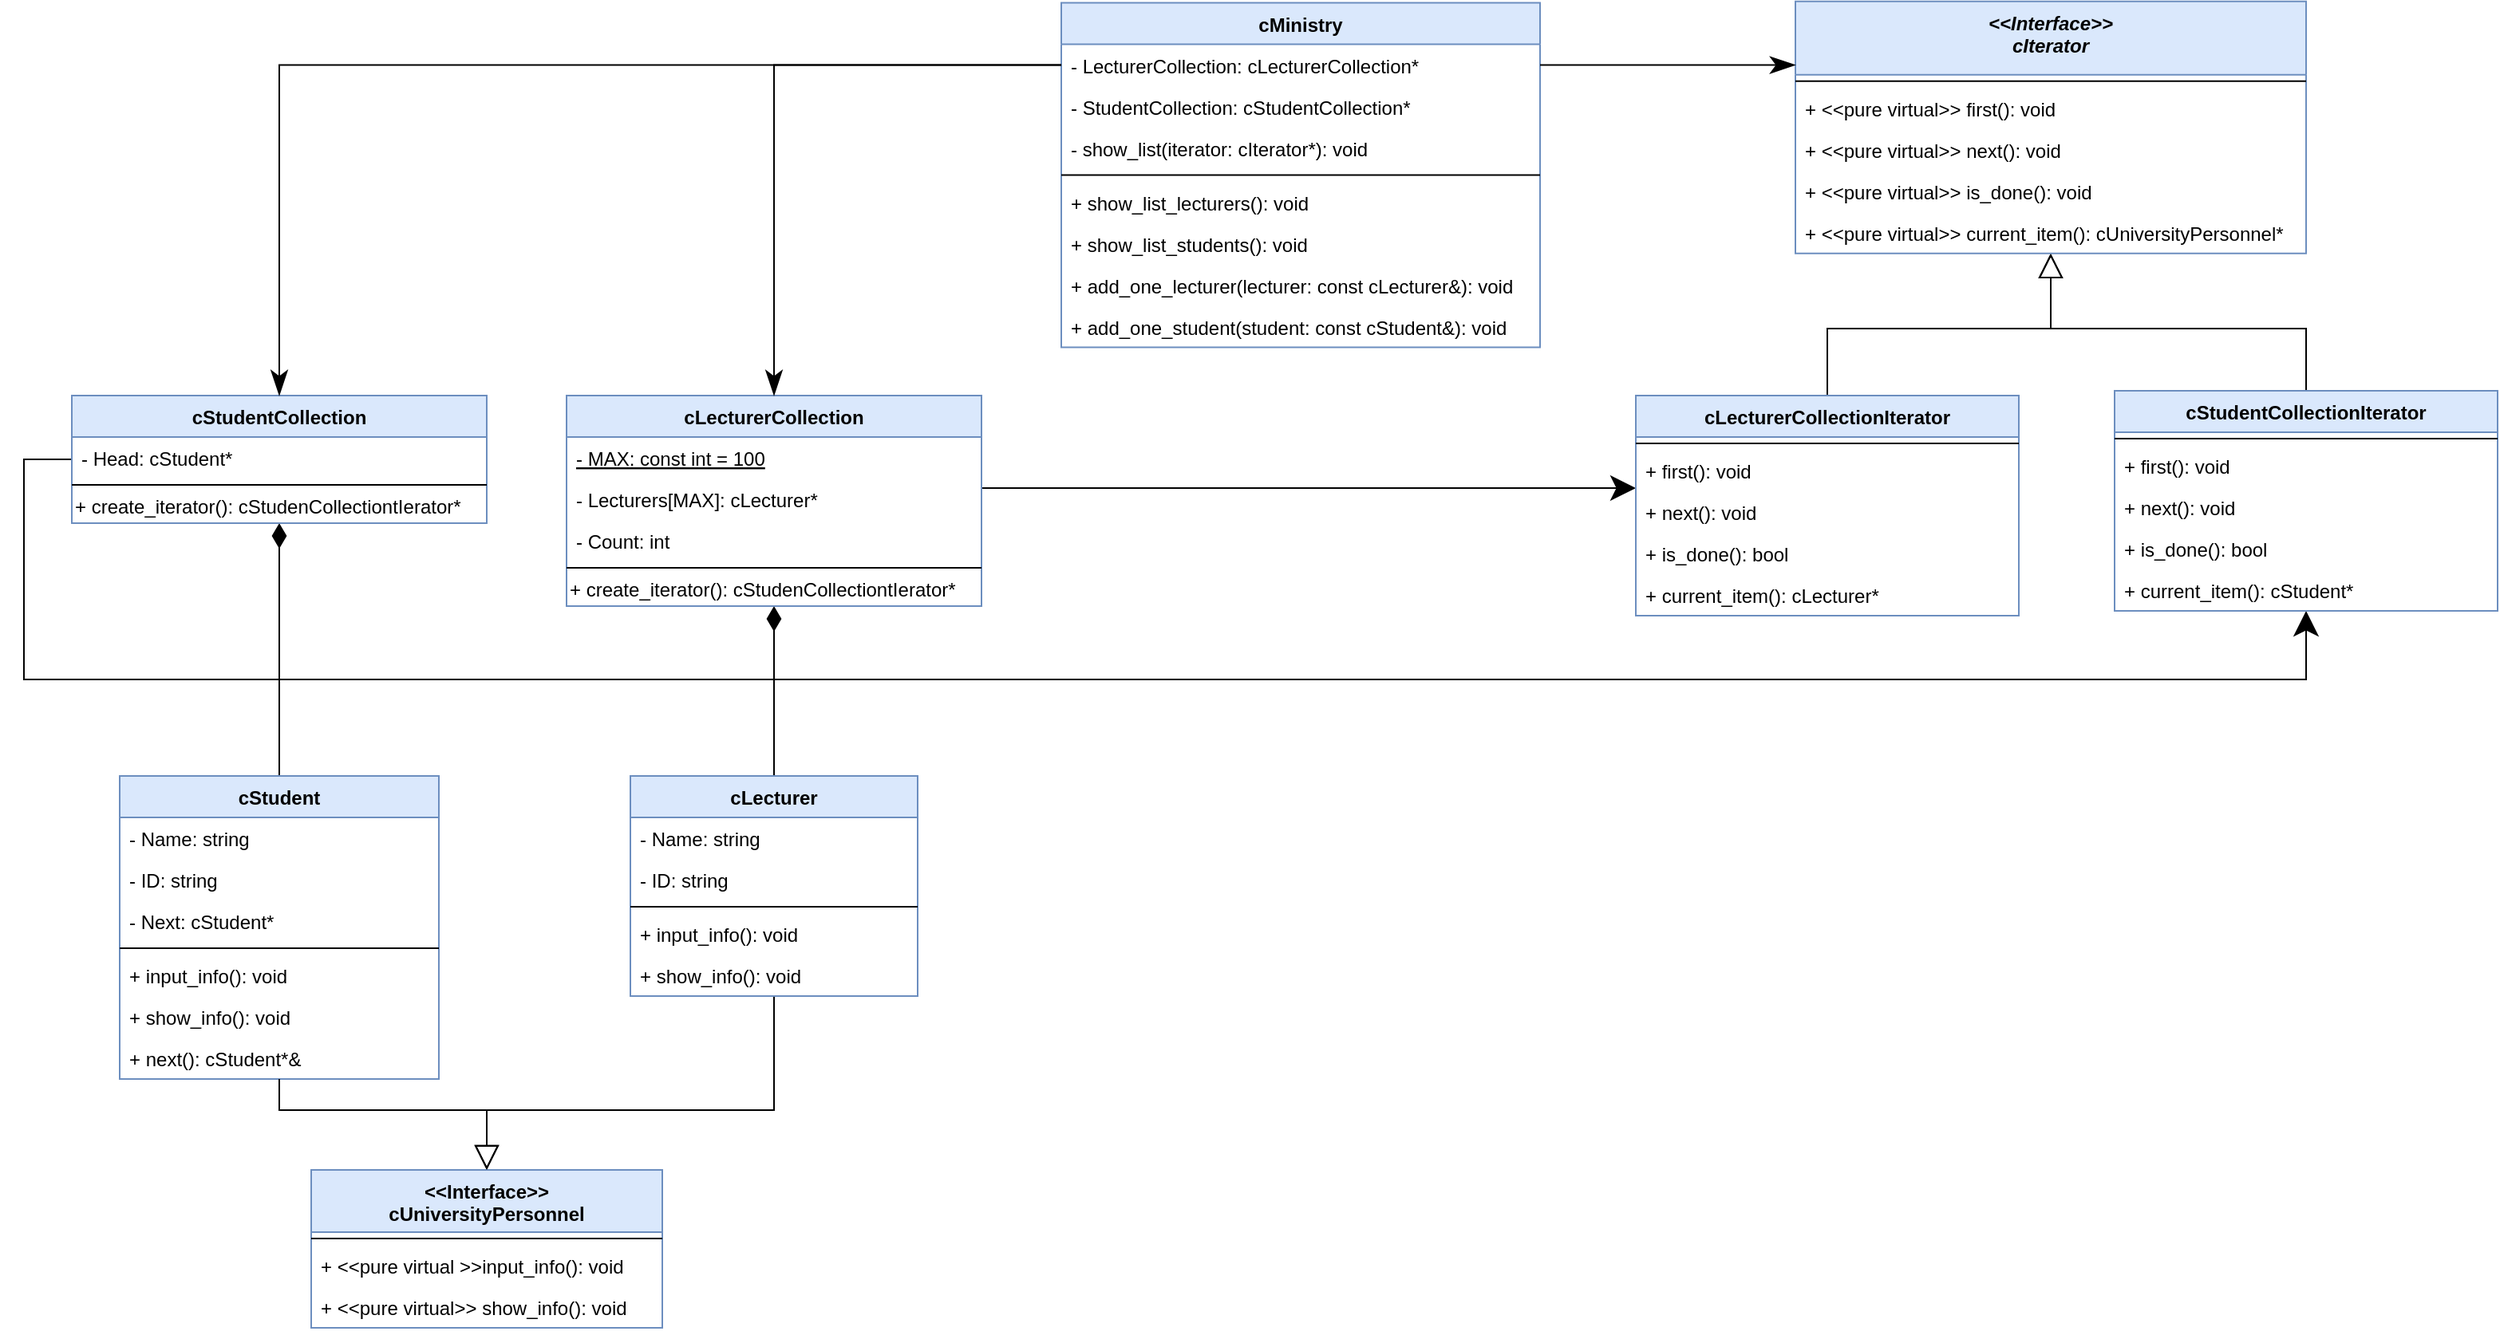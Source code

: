 <mxfile version="11.0.7" type="device"><diagram id="HnsvWbX2l9wyGT_azoDr" name="Page-1"><mxGraphModel dx="3729" dy="2187" grid="1" gridSize="10" guides="1" tooltips="1" connect="1" arrows="1" fold="1" page="1" pageScale="1" pageWidth="1100" pageHeight="850" math="0" shadow="0"><root><mxCell id="0"/><mxCell id="1" parent="0"/><mxCell id="d3_gs3o0IwQEhWewqQ0m-37" style="edgeStyle=orthogonalEdgeStyle;rounded=0;orthogonalLoop=1;jettySize=auto;html=1;endArrow=diamondThin;endFill=1;endSize=13;" edge="1" parent="1" source="Gm9t6Rd4EQG_MsmMgvbE-1" target="Gm9t6Rd4EQG_MsmMgvbE-11"><mxGeometry relative="1" as="geometry"/></mxCell><mxCell id="d3_gs3o0IwQEhWewqQ0m-40" style="edgeStyle=orthogonalEdgeStyle;rounded=0;orthogonalLoop=1;jettySize=auto;html=1;endArrow=block;endFill=0;endSize=13;entryX=0.5;entryY=0;entryDx=0;entryDy=0;" edge="1" parent="1" source="Gm9t6Rd4EQG_MsmMgvbE-1" target="m_NUF4wE4ABuopDBkFeF-32"><mxGeometry relative="1" as="geometry"><Array as="points"><mxPoint x="470" y="530"/><mxPoint x="290" y="530"/></Array></mxGeometry></mxCell><mxCell id="Gm9t6Rd4EQG_MsmMgvbE-1" value="cLecturer" style="swimlane;fontStyle=1;align=center;verticalAlign=top;childLayout=stackLayout;horizontal=1;startSize=26;horizontalStack=0;resizeParent=1;resizeParentMax=0;resizeLast=0;collapsible=1;marginBottom=0;fillColor=#dae8fc;strokeColor=#6c8ebf;" parent="1" vertex="1"><mxGeometry x="380" y="320.5" width="180" height="138" as="geometry"/></mxCell><mxCell id="Gm9t6Rd4EQG_MsmMgvbE-2" value="- Name: string" style="text;strokeColor=none;fillColor=none;align=left;verticalAlign=top;spacingLeft=4;spacingRight=4;overflow=hidden;rotatable=0;points=[[0,0.5],[1,0.5]];portConstraint=eastwest;" parent="Gm9t6Rd4EQG_MsmMgvbE-1" vertex="1"><mxGeometry y="26" width="180" height="26" as="geometry"/></mxCell><mxCell id="Gm9t6Rd4EQG_MsmMgvbE-4" value="- ID: string" style="text;strokeColor=none;fillColor=none;align=left;verticalAlign=top;spacingLeft=4;spacingRight=4;overflow=hidden;rotatable=0;points=[[0,0.5],[1,0.5]];portConstraint=eastwest;" parent="Gm9t6Rd4EQG_MsmMgvbE-1" vertex="1"><mxGeometry y="52" width="180" height="26" as="geometry"/></mxCell><mxCell id="Gm9t6Rd4EQG_MsmMgvbE-3" value="" style="line;strokeWidth=1;fillColor=none;align=left;verticalAlign=middle;spacingTop=-1;spacingLeft=3;spacingRight=3;rotatable=0;labelPosition=right;points=[];portConstraint=eastwest;" parent="Gm9t6Rd4EQG_MsmMgvbE-1" vertex="1"><mxGeometry y="78" width="180" height="8" as="geometry"/></mxCell><mxCell id="Gm9t6Rd4EQG_MsmMgvbE-5" value="+ input_info(): void" style="text;strokeColor=none;fillColor=none;align=left;verticalAlign=top;spacingLeft=4;spacingRight=4;overflow=hidden;rotatable=0;points=[[0,0.5],[1,0.5]];portConstraint=eastwest;" parent="Gm9t6Rd4EQG_MsmMgvbE-1" vertex="1"><mxGeometry y="86" width="180" height="26" as="geometry"/></mxCell><mxCell id="Gm9t6Rd4EQG_MsmMgvbE-6" value="+ show_info(): void" style="text;strokeColor=none;fillColor=none;align=left;verticalAlign=top;spacingLeft=4;spacingRight=4;overflow=hidden;rotatable=0;points=[[0,0.5],[1,0.5]];portConstraint=eastwest;" parent="Gm9t6Rd4EQG_MsmMgvbE-1" vertex="1"><mxGeometry y="112" width="180" height="26" as="geometry"/></mxCell><mxCell id="d3_gs3o0IwQEhWewqQ0m-34" style="edgeStyle=orthogonalEdgeStyle;rounded=0;orthogonalLoop=1;jettySize=auto;html=1;endSize=13;" edge="1" parent="1" source="Gm9t6Rd4EQG_MsmMgvbE-11" target="d3_gs3o0IwQEhWewqQ0m-20"><mxGeometry relative="1" as="geometry"><Array as="points"><mxPoint x="910" y="140"/><mxPoint x="910" y="140"/></Array></mxGeometry></mxCell><mxCell id="Gm9t6Rd4EQG_MsmMgvbE-11" value="cLecturerCollection" style="swimlane;fontStyle=1;align=center;verticalAlign=top;childLayout=stackLayout;horizontal=1;startSize=26;horizontalStack=0;resizeParent=1;resizeParentMax=0;resizeLast=0;collapsible=1;marginBottom=0;fillColor=#dae8fc;strokeColor=#6c8ebf;" parent="1" vertex="1"><mxGeometry x="340" y="82" width="260" height="132" as="geometry"/></mxCell><mxCell id="Gm9t6Rd4EQG_MsmMgvbE-12" value="- MAX: const int = 100" style="text;strokeColor=none;fillColor=none;align=left;verticalAlign=top;spacingLeft=4;spacingRight=4;overflow=hidden;rotatable=0;points=[[0,0.5],[1,0.5]];portConstraint=eastwest;fontStyle=4" parent="Gm9t6Rd4EQG_MsmMgvbE-11" vertex="1"><mxGeometry y="26" width="260" height="26" as="geometry"/></mxCell><mxCell id="Gm9t6Rd4EQG_MsmMgvbE-14" value="- Lecturers[MAX]: cLecturer*" style="text;strokeColor=none;fillColor=none;align=left;verticalAlign=top;spacingLeft=4;spacingRight=4;overflow=hidden;rotatable=0;points=[[0,0.5],[1,0.5]];portConstraint=eastwest;" parent="Gm9t6Rd4EQG_MsmMgvbE-11" vertex="1"><mxGeometry y="52" width="260" height="26" as="geometry"/></mxCell><mxCell id="Gm9t6Rd4EQG_MsmMgvbE-15" value="- Count: int" style="text;strokeColor=none;fillColor=none;align=left;verticalAlign=top;spacingLeft=4;spacingRight=4;overflow=hidden;rotatable=0;points=[[0,0.5],[1,0.5]];portConstraint=eastwest;" parent="Gm9t6Rd4EQG_MsmMgvbE-11" vertex="1"><mxGeometry y="78" width="260" height="26" as="geometry"/></mxCell><mxCell id="Gm9t6Rd4EQG_MsmMgvbE-13" value="" style="line;strokeWidth=1;fillColor=none;align=left;verticalAlign=middle;spacingTop=-1;spacingLeft=3;spacingRight=3;rotatable=0;labelPosition=right;points=[];portConstraint=eastwest;" parent="Gm9t6Rd4EQG_MsmMgvbE-11" vertex="1"><mxGeometry y="104" width="260" height="8" as="geometry"/></mxCell><mxCell id="m_NUF4wE4ABuopDBkFeF-29" value="+ create_iterator(): cStudenCollectiontIerator*" style="text;html=1;resizable=0;points=[];autosize=1;align=left;verticalAlign=top;spacingTop=-4;" parent="Gm9t6Rd4EQG_MsmMgvbE-11" vertex="1"><mxGeometry y="112" width="260" height="20" as="geometry"/></mxCell><mxCell id="d3_gs3o0IwQEhWewqQ0m-36" style="edgeStyle=orthogonalEdgeStyle;rounded=0;orthogonalLoop=1;jettySize=auto;html=1;endSize=13;endArrow=diamondThin;endFill=1;" edge="1" parent="1" source="Gm9t6Rd4EQG_MsmMgvbE-16" target="Gm9t6Rd4EQG_MsmMgvbE-24"><mxGeometry relative="1" as="geometry"/></mxCell><mxCell id="Gm9t6Rd4EQG_MsmMgvbE-16" value="cStudent" style="swimlane;fontStyle=1;align=center;verticalAlign=top;childLayout=stackLayout;horizontal=1;startSize=26;horizontalStack=0;resizeParent=1;resizeParentMax=0;resizeLast=0;collapsible=1;marginBottom=0;fillColor=#dae8fc;strokeColor=#6c8ebf;" parent="1" vertex="1"><mxGeometry x="60" y="320.5" width="200" height="190" as="geometry"/></mxCell><mxCell id="Gm9t6Rd4EQG_MsmMgvbE-17" value="- Name: string" style="text;strokeColor=none;fillColor=none;align=left;verticalAlign=top;spacingLeft=4;spacingRight=4;overflow=hidden;rotatable=0;points=[[0,0.5],[1,0.5]];portConstraint=eastwest;" parent="Gm9t6Rd4EQG_MsmMgvbE-16" vertex="1"><mxGeometry y="26" width="200" height="26" as="geometry"/></mxCell><mxCell id="Gm9t6Rd4EQG_MsmMgvbE-19" value="- ID: string" style="text;strokeColor=none;fillColor=none;align=left;verticalAlign=top;spacingLeft=4;spacingRight=4;overflow=hidden;rotatable=0;points=[[0,0.5],[1,0.5]];portConstraint=eastwest;" parent="Gm9t6Rd4EQG_MsmMgvbE-16" vertex="1"><mxGeometry y="52" width="200" height="26" as="geometry"/></mxCell><mxCell id="Gm9t6Rd4EQG_MsmMgvbE-20" value="- Next: cStudent*" style="text;strokeColor=none;fillColor=none;align=left;verticalAlign=top;spacingLeft=4;spacingRight=4;overflow=hidden;rotatable=0;points=[[0,0.5],[1,0.5]];portConstraint=eastwest;" parent="Gm9t6Rd4EQG_MsmMgvbE-16" vertex="1"><mxGeometry y="78" width="200" height="26" as="geometry"/></mxCell><mxCell id="Gm9t6Rd4EQG_MsmMgvbE-18" value="" style="line;strokeWidth=1;fillColor=none;align=left;verticalAlign=middle;spacingTop=-1;spacingLeft=3;spacingRight=3;rotatable=0;labelPosition=right;points=[];portConstraint=eastwest;" parent="Gm9t6Rd4EQG_MsmMgvbE-16" vertex="1"><mxGeometry y="104" width="200" height="8" as="geometry"/></mxCell><mxCell id="Gm9t6Rd4EQG_MsmMgvbE-21" value="+ input_info(): void" style="text;strokeColor=none;fillColor=none;align=left;verticalAlign=top;spacingLeft=4;spacingRight=4;overflow=hidden;rotatable=0;points=[[0,0.5],[1,0.5]];portConstraint=eastwest;" parent="Gm9t6Rd4EQG_MsmMgvbE-16" vertex="1"><mxGeometry y="112" width="200" height="26" as="geometry"/></mxCell><mxCell id="Gm9t6Rd4EQG_MsmMgvbE-22" value="+ show_info(): void" style="text;strokeColor=none;fillColor=none;align=left;verticalAlign=top;spacingLeft=4;spacingRight=4;overflow=hidden;rotatable=0;points=[[0,0.5],[1,0.5]];portConstraint=eastwest;" parent="Gm9t6Rd4EQG_MsmMgvbE-16" vertex="1"><mxGeometry y="138" width="200" height="26" as="geometry"/></mxCell><mxCell id="Gm9t6Rd4EQG_MsmMgvbE-23" value="+ next(): cStudent*&amp;" style="text;strokeColor=none;fillColor=none;align=left;verticalAlign=top;spacingLeft=4;spacingRight=4;overflow=hidden;rotatable=0;points=[[0,0.5],[1,0.5]];portConstraint=eastwest;" parent="Gm9t6Rd4EQG_MsmMgvbE-16" vertex="1"><mxGeometry y="164" width="200" height="26" as="geometry"/></mxCell><mxCell id="d3_gs3o0IwQEhWewqQ0m-35" style="edgeStyle=orthogonalEdgeStyle;rounded=0;orthogonalLoop=1;jettySize=auto;html=1;endSize=13;" edge="1" parent="1" source="Gm9t6Rd4EQG_MsmMgvbE-24" target="d3_gs3o0IwQEhWewqQ0m-28"><mxGeometry relative="1" as="geometry"><Array as="points"><mxPoint y="122"/><mxPoint y="260"/><mxPoint x="1430" y="260"/></Array></mxGeometry></mxCell><mxCell id="Gm9t6Rd4EQG_MsmMgvbE-24" value="cStudentCollection" style="swimlane;fontStyle=1;align=center;verticalAlign=top;childLayout=stackLayout;horizontal=1;startSize=26;horizontalStack=0;resizeParent=1;resizeParentMax=0;resizeLast=0;collapsible=1;marginBottom=0;fillColor=#dae8fc;strokeColor=#6c8ebf;" parent="1" vertex="1"><mxGeometry x="30" y="82" width="260" height="80" as="geometry"/></mxCell><mxCell id="Gm9t6Rd4EQG_MsmMgvbE-25" value="- Head: cStudent*" style="text;strokeColor=none;fillColor=none;align=left;verticalAlign=top;spacingLeft=4;spacingRight=4;overflow=hidden;rotatable=0;points=[[0,0.5],[1,0.5]];portConstraint=eastwest;" parent="Gm9t6Rd4EQG_MsmMgvbE-24" vertex="1"><mxGeometry y="26" width="260" height="26" as="geometry"/></mxCell><mxCell id="Gm9t6Rd4EQG_MsmMgvbE-26" value="" style="line;strokeWidth=1;fillColor=none;align=left;verticalAlign=middle;spacingTop=-1;spacingLeft=3;spacingRight=3;rotatable=0;labelPosition=right;points=[];portConstraint=eastwest;" parent="Gm9t6Rd4EQG_MsmMgvbE-24" vertex="1"><mxGeometry y="52" width="260" height="8" as="geometry"/></mxCell><mxCell id="m_NUF4wE4ABuopDBkFeF-28" value="+ create_iterator(): cStudenCollectiontIerator*" style="text;html=1;resizable=0;points=[];autosize=1;align=left;verticalAlign=top;spacingTop=-4;" parent="Gm9t6Rd4EQG_MsmMgvbE-24" vertex="1"><mxGeometry y="60" width="260" height="20" as="geometry"/></mxCell><mxCell id="Gm9t6Rd4EQG_MsmMgvbE-28" value="cMinistry" style="swimlane;fontStyle=1;align=center;verticalAlign=top;childLayout=stackLayout;horizontal=1;startSize=26;horizontalStack=0;resizeParent=1;resizeParentMax=0;resizeLast=0;collapsible=1;marginBottom=0;fillColor=#dae8fc;strokeColor=#6c8ebf;" parent="1" vertex="1"><mxGeometry x="650" y="-164.214" width="300" height="216" as="geometry"/></mxCell><mxCell id="Gm9t6Rd4EQG_MsmMgvbE-29" value="- LecturerCollection: cLecturerCollection*" style="text;strokeColor=none;fillColor=none;align=left;verticalAlign=top;spacingLeft=4;spacingRight=4;overflow=hidden;rotatable=0;points=[[0,0.5],[1,0.5]];portConstraint=eastwest;" parent="Gm9t6Rd4EQG_MsmMgvbE-28" vertex="1"><mxGeometry y="26" width="300" height="26" as="geometry"/></mxCell><mxCell id="Gm9t6Rd4EQG_MsmMgvbE-31" value="- StudentCollection: cStudentCollection*" style="text;strokeColor=none;fillColor=none;align=left;verticalAlign=top;spacingLeft=4;spacingRight=4;overflow=hidden;rotatable=0;points=[[0,0.5],[1,0.5]];portConstraint=eastwest;" parent="Gm9t6Rd4EQG_MsmMgvbE-28" vertex="1"><mxGeometry y="52" width="300" height="26" as="geometry"/></mxCell><mxCell id="d3_gs3o0IwQEhWewqQ0m-1" value="- show_list(iterator: cIterator*): void" style="text;strokeColor=none;fillColor=none;align=left;verticalAlign=top;spacingLeft=4;spacingRight=4;overflow=hidden;rotatable=0;points=[[0,0.5],[1,0.5]];portConstraint=eastwest;" vertex="1" parent="Gm9t6Rd4EQG_MsmMgvbE-28"><mxGeometry y="78" width="300" height="26" as="geometry"/></mxCell><mxCell id="Gm9t6Rd4EQG_MsmMgvbE-30" value="" style="line;strokeWidth=1;fillColor=none;align=left;verticalAlign=middle;spacingTop=-1;spacingLeft=3;spacingRight=3;rotatable=0;labelPosition=right;points=[];portConstraint=eastwest;" parent="Gm9t6Rd4EQG_MsmMgvbE-28" vertex="1"><mxGeometry y="104" width="300" height="8" as="geometry"/></mxCell><mxCell id="Gm9t6Rd4EQG_MsmMgvbE-32" value="+ show_list_lecturers(): void" style="text;strokeColor=none;fillColor=none;align=left;verticalAlign=top;spacingLeft=4;spacingRight=4;overflow=hidden;rotatable=0;points=[[0,0.5],[1,0.5]];portConstraint=eastwest;" parent="Gm9t6Rd4EQG_MsmMgvbE-28" vertex="1"><mxGeometry y="112" width="300" height="26" as="geometry"/></mxCell><mxCell id="Gm9t6Rd4EQG_MsmMgvbE-33" value="+ show_list_students(): void" style="text;strokeColor=none;fillColor=none;align=left;verticalAlign=top;spacingLeft=4;spacingRight=4;overflow=hidden;rotatable=0;points=[[0,0.5],[1,0.5]];portConstraint=eastwest;" parent="Gm9t6Rd4EQG_MsmMgvbE-28" vertex="1"><mxGeometry y="138" width="300" height="26" as="geometry"/></mxCell><mxCell id="Gm9t6Rd4EQG_MsmMgvbE-34" value="+ add_one_lecturer(lecturer: const cLecturer&amp;): void" style="text;strokeColor=none;fillColor=none;align=left;verticalAlign=top;spacingLeft=4;spacingRight=4;overflow=hidden;rotatable=0;points=[[0,0.5],[1,0.5]];portConstraint=eastwest;" parent="Gm9t6Rd4EQG_MsmMgvbE-28" vertex="1"><mxGeometry y="164" width="300" height="26" as="geometry"/></mxCell><mxCell id="Gm9t6Rd4EQG_MsmMgvbE-35" value="+ add_one_student(student: const cStudent&amp;): void" style="text;strokeColor=none;fillColor=none;align=left;verticalAlign=top;spacingLeft=4;spacingRight=4;overflow=hidden;rotatable=0;points=[[0,0.5],[1,0.5]];portConstraint=eastwest;" parent="Gm9t6Rd4EQG_MsmMgvbE-28" vertex="1"><mxGeometry y="190" width="300" height="26" as="geometry"/></mxCell><mxCell id="m_NUF4wE4ABuopDBkFeF-32" value="&lt;&lt;Interface&gt;&gt;&#10;cUniversityPersonnel" style="swimlane;fontStyle=1;align=center;verticalAlign=top;childLayout=stackLayout;horizontal=1;startSize=39;horizontalStack=0;resizeParent=1;resizeParentMax=0;resizeLast=0;collapsible=1;marginBottom=0;fillColor=#dae8fc;strokeColor=#6c8ebf;" parent="1" vertex="1"><mxGeometry x="180" y="567.5" width="220" height="99" as="geometry"/></mxCell><mxCell id="m_NUF4wE4ABuopDBkFeF-34" value="" style="line;strokeWidth=1;fillColor=none;align=left;verticalAlign=middle;spacingTop=-1;spacingLeft=3;spacingRight=3;rotatable=0;labelPosition=right;points=[];portConstraint=eastwest;" parent="m_NUF4wE4ABuopDBkFeF-32" vertex="1"><mxGeometry y="39" width="220" height="8" as="geometry"/></mxCell><mxCell id="d3_gs3o0IwQEhWewqQ0m-42" value="+ &lt;&lt;pure virtual &gt;&gt;input_info(): void" style="text;strokeColor=none;fillColor=none;align=left;verticalAlign=top;spacingLeft=4;spacingRight=4;overflow=hidden;rotatable=0;points=[[0,0.5],[1,0.5]];portConstraint=eastwest;" vertex="1" parent="m_NUF4wE4ABuopDBkFeF-32"><mxGeometry y="47" width="220" height="26" as="geometry"/></mxCell><mxCell id="d3_gs3o0IwQEhWewqQ0m-41" value="+ &lt;&lt;pure virtual&gt;&gt; show_info(): void" style="text;strokeColor=none;fillColor=none;align=left;verticalAlign=top;spacingLeft=4;spacingRight=4;overflow=hidden;rotatable=0;points=[[0,0.5],[1,0.5]];portConstraint=eastwest;" vertex="1" parent="m_NUF4wE4ABuopDBkFeF-32"><mxGeometry y="73" width="220" height="26" as="geometry"/></mxCell><mxCell id="d3_gs3o0IwQEhWewqQ0m-43" style="edgeStyle=orthogonalEdgeStyle;rounded=0;orthogonalLoop=1;jettySize=auto;html=1;endArrow=block;endFill=0;endSize=13;" edge="1" parent="1" source="d3_gs3o0IwQEhWewqQ0m-20" target="d3_gs3o0IwQEhWewqQ0m-45"><mxGeometry relative="1" as="geometry"><mxPoint x="1270.286" y="-44.071" as="targetPoint"/><Array as="points"><mxPoint x="1130" y="40"/><mxPoint x="1270" y="40"/></Array></mxGeometry></mxCell><mxCell id="d3_gs3o0IwQEhWewqQ0m-20" value="cLecturerCollectionIterator" style="swimlane;fontStyle=1;align=center;verticalAlign=top;childLayout=stackLayout;horizontal=1;startSize=26;horizontalStack=0;resizeParent=1;resizeParentMax=0;resizeLast=0;collapsible=1;marginBottom=0;fillColor=#dae8fc;strokeColor=#6c8ebf;" vertex="1" parent="1"><mxGeometry x="1010" y="82" width="240" height="138" as="geometry"/></mxCell><mxCell id="d3_gs3o0IwQEhWewqQ0m-21" value="" style="line;strokeWidth=1;fillColor=none;align=left;verticalAlign=middle;spacingTop=-1;spacingLeft=3;spacingRight=3;rotatable=0;labelPosition=right;points=[];portConstraint=eastwest;" vertex="1" parent="d3_gs3o0IwQEhWewqQ0m-20"><mxGeometry y="26" width="240" height="8" as="geometry"/></mxCell><mxCell id="d3_gs3o0IwQEhWewqQ0m-22" value="+ first(): void" style="text;strokeColor=none;fillColor=none;align=left;verticalAlign=top;spacingLeft=4;spacingRight=4;overflow=hidden;rotatable=0;points=[[0,0.5],[1,0.5]];portConstraint=eastwest;" vertex="1" parent="d3_gs3o0IwQEhWewqQ0m-20"><mxGeometry y="34" width="240" height="26" as="geometry"/></mxCell><mxCell id="d3_gs3o0IwQEhWewqQ0m-23" value="+ next(): void" style="text;strokeColor=none;fillColor=none;align=left;verticalAlign=top;spacingLeft=4;spacingRight=4;overflow=hidden;rotatable=0;points=[[0,0.5],[1,0.5]];portConstraint=eastwest;" vertex="1" parent="d3_gs3o0IwQEhWewqQ0m-20"><mxGeometry y="60" width="240" height="26" as="geometry"/></mxCell><mxCell id="d3_gs3o0IwQEhWewqQ0m-24" value="+ is_done(): bool" style="text;strokeColor=none;fillColor=none;align=left;verticalAlign=top;spacingLeft=4;spacingRight=4;overflow=hidden;rotatable=0;points=[[0,0.5],[1,0.5]];portConstraint=eastwest;" vertex="1" parent="d3_gs3o0IwQEhWewqQ0m-20"><mxGeometry y="86" width="240" height="26" as="geometry"/></mxCell><mxCell id="d3_gs3o0IwQEhWewqQ0m-25" value="+ current_item(): cLecturer*" style="text;strokeColor=none;fillColor=none;align=left;verticalAlign=top;spacingLeft=4;spacingRight=4;overflow=hidden;rotatable=0;points=[[0,0.5],[1,0.5]];portConstraint=eastwest;" vertex="1" parent="d3_gs3o0IwQEhWewqQ0m-20"><mxGeometry y="112" width="240" height="26" as="geometry"/></mxCell><mxCell id="d3_gs3o0IwQEhWewqQ0m-44" style="edgeStyle=orthogonalEdgeStyle;rounded=0;orthogonalLoop=1;jettySize=auto;html=1;endArrow=block;endFill=0;endSize=13;" edge="1" parent="1" source="d3_gs3o0IwQEhWewqQ0m-28" target="d3_gs3o0IwQEhWewqQ0m-45"><mxGeometry relative="1" as="geometry"><mxPoint x="1270.286" y="-44.071" as="targetPoint"/><Array as="points"><mxPoint x="1430" y="40"/><mxPoint x="1270" y="40"/></Array></mxGeometry></mxCell><mxCell id="d3_gs3o0IwQEhWewqQ0m-28" value="cStudentCollectionIterator" style="swimlane;fontStyle=1;align=center;verticalAlign=top;childLayout=stackLayout;horizontal=1;startSize=26;horizontalStack=0;resizeParent=1;resizeParentMax=0;resizeLast=0;collapsible=1;marginBottom=0;fillColor=#dae8fc;strokeColor=#6c8ebf;" vertex="1" parent="1"><mxGeometry x="1310" y="79" width="240" height="138" as="geometry"/></mxCell><mxCell id="d3_gs3o0IwQEhWewqQ0m-29" value="" style="line;strokeWidth=1;fillColor=none;align=left;verticalAlign=middle;spacingTop=-1;spacingLeft=3;spacingRight=3;rotatable=0;labelPosition=right;points=[];portConstraint=eastwest;" vertex="1" parent="d3_gs3o0IwQEhWewqQ0m-28"><mxGeometry y="26" width="240" height="8" as="geometry"/></mxCell><mxCell id="d3_gs3o0IwQEhWewqQ0m-30" value="+ first(): void" style="text;strokeColor=none;fillColor=none;align=left;verticalAlign=top;spacingLeft=4;spacingRight=4;overflow=hidden;rotatable=0;points=[[0,0.5],[1,0.5]];portConstraint=eastwest;" vertex="1" parent="d3_gs3o0IwQEhWewqQ0m-28"><mxGeometry y="34" width="240" height="26" as="geometry"/></mxCell><mxCell id="d3_gs3o0IwQEhWewqQ0m-31" value="+ next(): void" style="text;strokeColor=none;fillColor=none;align=left;verticalAlign=top;spacingLeft=4;spacingRight=4;overflow=hidden;rotatable=0;points=[[0,0.5],[1,0.5]];portConstraint=eastwest;" vertex="1" parent="d3_gs3o0IwQEhWewqQ0m-28"><mxGeometry y="60" width="240" height="26" as="geometry"/></mxCell><mxCell id="d3_gs3o0IwQEhWewqQ0m-32" value="+ is_done(): bool" style="text;strokeColor=none;fillColor=none;align=left;verticalAlign=top;spacingLeft=4;spacingRight=4;overflow=hidden;rotatable=0;points=[[0,0.5],[1,0.5]];portConstraint=eastwest;" vertex="1" parent="d3_gs3o0IwQEhWewqQ0m-28"><mxGeometry y="86" width="240" height="26" as="geometry"/></mxCell><mxCell id="d3_gs3o0IwQEhWewqQ0m-33" value="+ current_item(): cStudent*" style="text;strokeColor=none;fillColor=none;align=left;verticalAlign=top;spacingLeft=4;spacingRight=4;overflow=hidden;rotatable=0;points=[[0,0.5],[1,0.5]];portConstraint=eastwest;" vertex="1" parent="d3_gs3o0IwQEhWewqQ0m-28"><mxGeometry y="112" width="240" height="26" as="geometry"/></mxCell><mxCell id="d3_gs3o0IwQEhWewqQ0m-39" style="edgeStyle=orthogonalEdgeStyle;rounded=0;orthogonalLoop=1;jettySize=auto;html=1;endArrow=block;endFill=0;endSize=13;entryX=0.5;entryY=0;entryDx=0;entryDy=0;" edge="1" parent="1" source="Gm9t6Rd4EQG_MsmMgvbE-16" target="m_NUF4wE4ABuopDBkFeF-32"><mxGeometry relative="1" as="geometry"><mxPoint x="160" y="530" as="sourcePoint"/><Array as="points"><mxPoint x="160" y="530"/><mxPoint x="290" y="530"/></Array></mxGeometry></mxCell><mxCell id="d3_gs3o0IwQEhWewqQ0m-45" value="&lt;&lt;Interface&gt;&gt;&#10;cIterator" style="swimlane;fontStyle=3;align=center;verticalAlign=top;childLayout=stackLayout;horizontal=1;startSize=46;horizontalStack=0;resizeParent=1;resizeParentMax=0;resizeLast=0;collapsible=1;marginBottom=0;fillColor=#dae8fc;strokeColor=#6c8ebf;" vertex="1" parent="1"><mxGeometry x="1110" y="-165.071" width="320" height="158" as="geometry"/></mxCell><mxCell id="d3_gs3o0IwQEhWewqQ0m-46" value="" style="line;strokeWidth=1;fillColor=none;align=left;verticalAlign=middle;spacingTop=-1;spacingLeft=3;spacingRight=3;rotatable=0;labelPosition=right;points=[];portConstraint=eastwest;" vertex="1" parent="d3_gs3o0IwQEhWewqQ0m-45"><mxGeometry y="46" width="320" height="8" as="geometry"/></mxCell><mxCell id="d3_gs3o0IwQEhWewqQ0m-49" value="+ &lt;&lt;pure virtual&gt;&gt; first(): void" style="text;strokeColor=none;fillColor=none;align=left;verticalAlign=top;spacingLeft=4;spacingRight=4;overflow=hidden;rotatable=0;points=[[0,0.5],[1,0.5]];portConstraint=eastwest;" vertex="1" parent="d3_gs3o0IwQEhWewqQ0m-45"><mxGeometry y="54" width="320" height="26" as="geometry"/></mxCell><mxCell id="d3_gs3o0IwQEhWewqQ0m-52" value="+ &lt;&lt;pure virtual&gt;&gt; next(): void" style="text;strokeColor=none;fillColor=none;align=left;verticalAlign=top;spacingLeft=4;spacingRight=4;overflow=hidden;rotatable=0;points=[[0,0.5],[1,0.5]];portConstraint=eastwest;" vertex="1" parent="d3_gs3o0IwQEhWewqQ0m-45"><mxGeometry y="80" width="320" height="26" as="geometry"/></mxCell><mxCell id="d3_gs3o0IwQEhWewqQ0m-53" value="+ &lt;&lt;pure virtual&gt;&gt; is_done(): void" style="text;strokeColor=none;fillColor=none;align=left;verticalAlign=top;spacingLeft=4;spacingRight=4;overflow=hidden;rotatable=0;points=[[0,0.5],[1,0.5]];portConstraint=eastwest;" vertex="1" parent="d3_gs3o0IwQEhWewqQ0m-45"><mxGeometry y="106" width="320" height="26" as="geometry"/></mxCell><mxCell id="d3_gs3o0IwQEhWewqQ0m-54" value="+ &lt;&lt;pure virtual&gt;&gt; current_item(): cUniversityPersonnel*" style="text;strokeColor=none;fillColor=none;align=left;verticalAlign=top;spacingLeft=4;spacingRight=4;overflow=hidden;rotatable=0;points=[[0,0.5],[1,0.5]];portConstraint=eastwest;" vertex="1" parent="d3_gs3o0IwQEhWewqQ0m-45"><mxGeometry y="132" width="320" height="26" as="geometry"/></mxCell><mxCell id="d3_gs3o0IwQEhWewqQ0m-56" style="edgeStyle=orthogonalEdgeStyle;rounded=0;orthogonalLoop=1;jettySize=auto;html=1;endArrow=classicThin;endFill=1;endSize=13;" edge="1" parent="1" source="Gm9t6Rd4EQG_MsmMgvbE-29" target="d3_gs3o0IwQEhWewqQ0m-45"><mxGeometry relative="1" as="geometry"><Array as="points"><mxPoint x="1070" y="-125"/><mxPoint x="1070" y="-125"/></Array></mxGeometry></mxCell><mxCell id="d3_gs3o0IwQEhWewqQ0m-57" style="edgeStyle=orthogonalEdgeStyle;rounded=0;orthogonalLoop=1;jettySize=auto;html=1;endArrow=classicThin;endFill=1;endSize=13;" edge="1" parent="1" source="Gm9t6Rd4EQG_MsmMgvbE-29" target="Gm9t6Rd4EQG_MsmMgvbE-24"><mxGeometry relative="1" as="geometry"/></mxCell><mxCell id="d3_gs3o0IwQEhWewqQ0m-58" style="edgeStyle=orthogonalEdgeStyle;rounded=0;orthogonalLoop=1;jettySize=auto;html=1;endArrow=classicThin;endFill=1;endSize=13;" edge="1" parent="1" source="Gm9t6Rd4EQG_MsmMgvbE-29" target="Gm9t6Rd4EQG_MsmMgvbE-11"><mxGeometry relative="1" as="geometry"/></mxCell></root></mxGraphModel></diagram></mxfile>